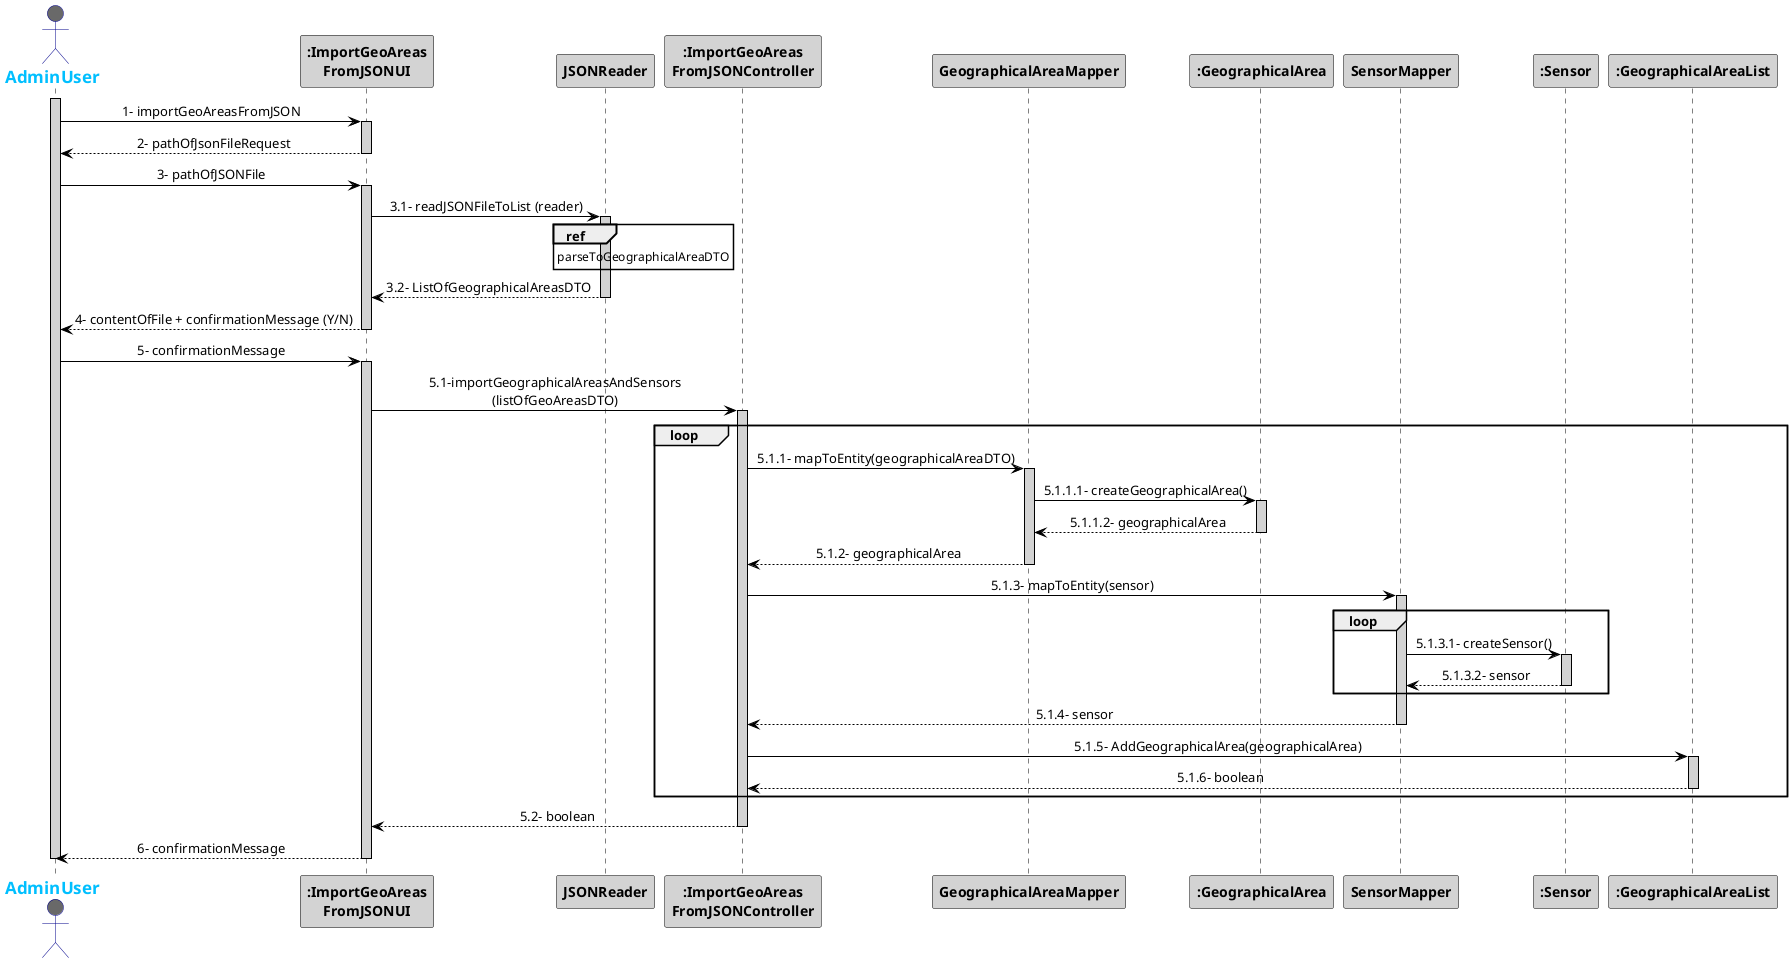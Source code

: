 @startuml
skinparam sequenceMessageAlign center
skinparam sequence {
	ArrowColor Black
	ActorBorderColor DarkBlue
	LifeLineBorderColor black
	LifeLineBackgroundColor LightGrey

	ParticipantBorderColor Black
	ParticipantBackgroundColor LightGrey
	ParticipantFontStyle Bold

	ActorBackgroundColor DimGrey
	ActorFontColor DeepSkyBlue
	ActorFontStyle Bold
	ActorFontSize 17
	ActorFontName Aapex
}
actor AdminUser
activate AdminUser
actor AdminUser

AdminUser -> ":ImportGeoAreas\nFromJSONUI": 1- importGeoAreasFromJSON
activate ":ImportGeoAreas\nFromJSONUI"
AdminUser <-- ":ImportGeoAreas\nFromJSONUI": 2- pathOfJsonFileRequest
deactivate ":ImportGeoAreas\nFromJSONUI"
AdminUser -> ":ImportGeoAreas\nFromJSONUI": 3- pathOfJSONFile
activate ":ImportGeoAreas\nFromJSONUI"
":ImportGeoAreas\nFromJSONUI" -> "JSONReader" : 3.1- readJSONFileToList (reader)
activate "JSONReader"
ref over "JSONReader"
parseToGeographicalAreaDTO
end
":ImportGeoAreas\nFromJSONUI" <-- "JSONReader" : 3.2- ListOfGeographicalAreasDTO
deactivate "JSONReader"
AdminUser <-- ":ImportGeoAreas\nFromJSONUI": 4- contentOfFile + confirmationMessage (Y/N)
deactivate ":ImportGeoAreas\nFromJSONUI"
AdminUser -> ":ImportGeoAreas\nFromJSONUI": 5- confirmationMessage
activate ":ImportGeoAreas\nFromJSONUI"
":ImportGeoAreas\nFromJSONUI" -> ":ImportGeoAreas\nFromJSONController": 5.1-importGeographicalAreasAndSensors\n(listOfGeoAreasDTO)
activate ":ImportGeoAreas\nFromJSONController"
loop
":ImportGeoAreas\nFromJSONController" -> "GeographicalAreaMapper" : 5.1.1- mapToEntity(geographicalAreaDTO)
activate "GeographicalAreaMapper"
"GeographicalAreaMapper" -> ":GeographicalArea" : 5.1.1.1- createGeographicalArea()
activate ":GeographicalArea"
"GeographicalAreaMapper" <-- ":GeographicalArea" : 5.1.1.2- geographicalArea
deactivate ":GeographicalArea"
":ImportGeoAreas\nFromJSONController" <-- "GeographicalAreaMapper" : 5.1.2- geographicalArea
deactivate "GeographicalAreaMapper"
":ImportGeoAreas\nFromJSONController" -> "SensorMapper" : 5.1.3- mapToEntity(sensor)
loop
activate "SensorMapper"
"SensorMapper" -> ":Sensor" : 5.1.3.1- createSensor()
activate ":Sensor"
"SensorMapper" <-- ":Sensor" : 5.1.3.2- sensor
deactivate ":Sensor"
end
":ImportGeoAreas\nFromJSONController" <-- "SensorMapper" : 5.1.4- sensor
 deactivate "SensorMapper"
":ImportGeoAreas\nFromJSONController"  -> ":GeographicalAreaList" : 5.1.5- AddGeographicalArea(geographicalArea)
activate ":GeographicalAreaList"
":ImportGeoAreas\nFromJSONController" <-- ":GeographicalAreaList" : 5.1.6- boolean
deactivate ":GeographicalAreaList"
end
":ImportGeoAreas\nFromJSONUI" <-- ":ImportGeoAreas\nFromJSONController": 5.2- boolean
deactivate ":ImportGeoAreas\nFromJSONController"
AdminUser <-- ":ImportGeoAreas\nFromJSONUI": 6- confirmationMessage
deactivate ":ImportGeoAreas\nFromJSONUI"
deactivate AdminUser

@enduml